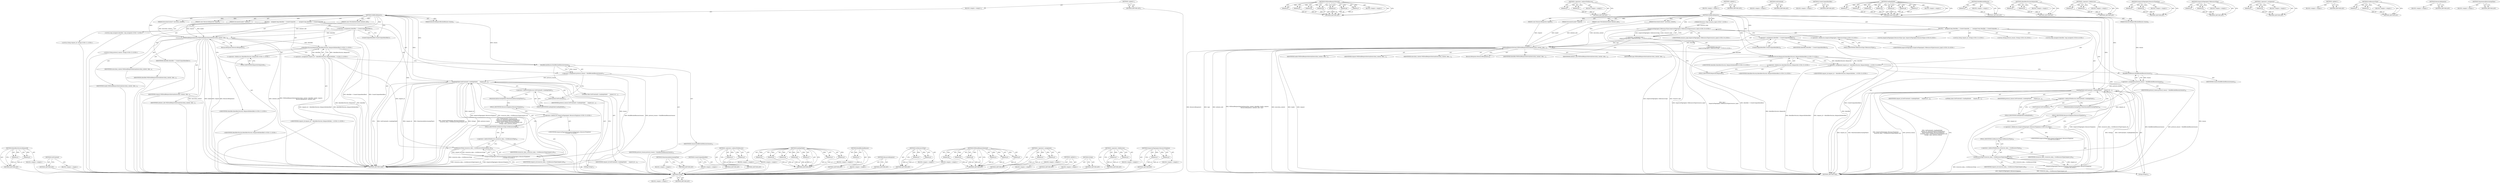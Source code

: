 digraph "MonotonicallyIncreasingTime" {
vulnerable_108 [label=<(METHOD,IdentifiersFactory.RequestId)>];
vulnerable_109 [label=<(PARAM,p1)>];
vulnerable_110 [label=<(PARAM,p2)>];
vulnerable_111 [label=<(BLOCK,&lt;empty&gt;,&lt;empty&gt;)>];
vulnerable_112 [label=<(METHOD_RETURN,ANY)>];
vulnerable_137 [label=<(METHOD,GetFrontend)>];
vulnerable_138 [label=<(BLOCK,&lt;empty&gt;,&lt;empty&gt;)>];
vulnerable_139 [label=<(METHOD_RETURN,ANY)>];
vulnerable_6 [label=<(METHOD,&lt;global&gt;)<SUB>1</SUB>>];
vulnerable_7 [label=<(BLOCK,&lt;empty&gt;,&lt;empty&gt;)<SUB>1</SUB>>];
vulnerable_8 [label=<(METHOD,DidBlockRequest)<SUB>1</SUB>>];
vulnerable_9 [label=<(PARAM,ExecutionContext* execution_context)<SUB>2</SUB>>];
vulnerable_10 [label=<(PARAM,const ResourceRequest&amp; request)<SUB>3</SUB>>];
vulnerable_11 [label=<(PARAM,DocumentLoader* loader)<SUB>4</SUB>>];
vulnerable_12 [label=<(PARAM,const FetchInitiatorInfo&amp; initiator_info)<SUB>5</SUB>>];
vulnerable_13 [label=<(PARAM,ResourceRequestBlockedReason reason)<SUB>6</SUB>>];
vulnerable_14 [label=<(BLOCK,{
   unsigned long identifier = CreateUniqueIde...,{
   unsigned long identifier = CreateUniqueIde...)<SUB>6</SUB>>];
vulnerable_15 [label="<(LOCAL,long unsigned identifier: long unsigned)<SUB>7</SUB>>"];
vulnerable_16 [label=<(&lt;operator&gt;.assignment,identifier = CreateUniqueIdentifier())<SUB>7</SUB>>];
vulnerable_17 [label=<(IDENTIFIER,identifier,identifier = CreateUniqueIdentifier())<SUB>7</SUB>>];
vulnerable_18 [label=<(CreateUniqueIdentifier,CreateUniqueIdentifier())<SUB>7</SUB>>];
vulnerable_19 [label=<(WillSendRequestInternal,WillSendRequestInternal(execution_context, iden...)<SUB>8</SUB>>];
vulnerable_20 [label=<(IDENTIFIER,execution_context,WillSendRequestInternal(execution_context, iden...)<SUB>8</SUB>>];
vulnerable_21 [label=<(IDENTIFIER,identifier,WillSendRequestInternal(execution_context, iden...)<SUB>8</SUB>>];
vulnerable_22 [label=<(IDENTIFIER,loader,WillSendRequestInternal(execution_context, iden...)<SUB>8</SUB>>];
vulnerable_23 [label=<(IDENTIFIER,request,WillSendRequestInternal(execution_context, iden...)<SUB>8</SUB>>];
vulnerable_24 [label=<(ResourceResponse,ResourceResponse())<SUB>9</SUB>>];
vulnerable_25 [label=<(IDENTIFIER,initiator_info,WillSendRequestInternal(execution_context, iden...)<SUB>9</SUB>>];
vulnerable_26 [label="<(LOCAL,String request_id: String)<SUB>11</SUB>>"];
vulnerable_27 [label="<(&lt;operator&gt;.assignment,request_id = IdentifiersFactory::RequestId(iden...)<SUB>11</SUB>>"];
vulnerable_28 [label="<(IDENTIFIER,request_id,request_id = IdentifiersFactory::RequestId(iden...)<SUB>11</SUB>>"];
vulnerable_29 [label="<(IdentifiersFactory.RequestId,IdentifiersFactory::RequestId(identifier))<SUB>11</SUB>>"];
vulnerable_30 [label="<(&lt;operator&gt;.fieldAccess,IdentifiersFactory::RequestId)<SUB>11</SUB>>"];
vulnerable_31 [label="<(IDENTIFIER,IdentifiersFactory,IdentifiersFactory::RequestId(identifier))<SUB>11</SUB>>"];
vulnerable_32 [label=<(FIELD_IDENTIFIER,RequestId,RequestId)<SUB>11</SUB>>];
vulnerable_33 [label="<(IDENTIFIER,identifier,IdentifiersFactory::RequestId(identifier))<SUB>11</SUB>>"];
vulnerable_34 [label="<(LOCAL,String protocol_reason: String)<SUB>12</SUB>>"];
vulnerable_35 [label=<(&lt;operator&gt;.assignment,protocol_reason = BuildBlockedReason(reason))<SUB>12</SUB>>];
vulnerable_36 [label=<(IDENTIFIER,protocol_reason,protocol_reason = BuildBlockedReason(reason))<SUB>12</SUB>>];
vulnerable_37 [label=<(BuildBlockedReason,BuildBlockedReason(reason))<SUB>12</SUB>>];
vulnerable_38 [label=<(IDENTIFIER,reason,BuildBlockedReason(reason))<SUB>12</SUB>>];
vulnerable_39 [label=<(loadingFailed,GetFrontend()-&gt;loadingFailed(
      request_id,...)<SUB>13</SUB>>];
vulnerable_40 [label=<(&lt;operator&gt;.indirectFieldAccess,GetFrontend()-&gt;loadingFailed)<SUB>13</SUB>>];
vulnerable_41 [label=<(GetFrontend,GetFrontend())<SUB>13</SUB>>];
vulnerable_42 [label=<(FIELD_IDENTIFIER,loadingFailed,loadingFailed)<SUB>13</SUB>>];
vulnerable_43 [label=<(IDENTIFIER,request_id,GetFrontend()-&gt;loadingFailed(
      request_id,...)<SUB>14</SUB>>];
vulnerable_44 [label=<(MonotonicallyIncreasingTime,MonotonicallyIncreasingTime())<SUB>14</SUB>>];
vulnerable_45 [label="<(InspectorPageAgent.ResourceTypeJson,InspectorPageAgent::ResourceTypeJson(
         ...)<SUB>15</SUB>>"];
vulnerable_46 [label="<(&lt;operator&gt;.fieldAccess,InspectorPageAgent::ResourceTypeJson)<SUB>15</SUB>>"];
vulnerable_47 [label="<(IDENTIFIER,InspectorPageAgent,InspectorPageAgent::ResourceTypeJson(
         ...)<SUB>15</SUB>>"];
vulnerable_48 [label=<(FIELD_IDENTIFIER,ResourceTypeJson,ResourceTypeJson)<SUB>15</SUB>>];
vulnerable_49 [label=<(GetResourceType,resources_data_-&gt;GetResourceType(request_id))<SUB>16</SUB>>];
vulnerable_50 [label=<(&lt;operator&gt;.indirectFieldAccess,resources_data_-&gt;GetResourceType)<SUB>16</SUB>>];
vulnerable_51 [label=<(IDENTIFIER,resources_data_,resources_data_-&gt;GetResourceType(request_id))<SUB>16</SUB>>];
vulnerable_52 [label=<(FIELD_IDENTIFIER,GetResourceType,GetResourceType)<SUB>16</SUB>>];
vulnerable_53 [label=<(IDENTIFIER,request_id,resources_data_-&gt;GetResourceType(request_id))<SUB>16</SUB>>];
vulnerable_54 [label=<(String,String())<SUB>17</SUB>>];
vulnerable_55 [label=<(LITERAL,false,GetFrontend()-&gt;loadingFailed(
      request_id,...)<SUB>17</SUB>>];
vulnerable_56 [label=<(IDENTIFIER,protocol_reason,GetFrontend()-&gt;loadingFailed(
      request_id,...)<SUB>17</SUB>>];
vulnerable_57 [label=<(METHOD_RETURN,void)<SUB>1</SUB>>];
vulnerable_59 [label=<(METHOD_RETURN,ANY)<SUB>1</SUB>>];
vulnerable_140 [label=<(METHOD,MonotonicallyIncreasingTime)>];
vulnerable_141 [label=<(BLOCK,&lt;empty&gt;,&lt;empty&gt;)>];
vulnerable_142 [label=<(METHOD_RETURN,ANY)>];
vulnerable_93 [label=<(METHOD,CreateUniqueIdentifier)>];
vulnerable_94 [label=<(BLOCK,&lt;empty&gt;,&lt;empty&gt;)>];
vulnerable_95 [label=<(METHOD_RETURN,ANY)>];
vulnerable_132 [label=<(METHOD,&lt;operator&gt;.indirectFieldAccess)>];
vulnerable_133 [label=<(PARAM,p1)>];
vulnerable_134 [label=<(PARAM,p2)>];
vulnerable_135 [label=<(BLOCK,&lt;empty&gt;,&lt;empty&gt;)>];
vulnerable_136 [label=<(METHOD_RETURN,ANY)>];
vulnerable_122 [label=<(METHOD,loadingFailed)>];
vulnerable_123 [label=<(PARAM,p1)>];
vulnerable_124 [label=<(PARAM,p2)>];
vulnerable_125 [label=<(PARAM,p3)>];
vulnerable_126 [label=<(PARAM,p4)>];
vulnerable_127 [label=<(PARAM,p5)>];
vulnerable_128 [label=<(PARAM,p6)>];
vulnerable_129 [label=<(PARAM,p7)>];
vulnerable_130 [label=<(BLOCK,&lt;empty&gt;,&lt;empty&gt;)>];
vulnerable_131 [label=<(METHOD_RETURN,ANY)>];
vulnerable_118 [label=<(METHOD,BuildBlockedReason)>];
vulnerable_119 [label=<(PARAM,p1)>];
vulnerable_120 [label=<(BLOCK,&lt;empty&gt;,&lt;empty&gt;)>];
vulnerable_121 [label=<(METHOD_RETURN,ANY)>];
vulnerable_105 [label=<(METHOD,ResourceResponse)>];
vulnerable_106 [label=<(BLOCK,&lt;empty&gt;,&lt;empty&gt;)>];
vulnerable_107 [label=<(METHOD_RETURN,ANY)>];
vulnerable_148 [label=<(METHOD,GetResourceType)>];
vulnerable_149 [label=<(PARAM,p1)>];
vulnerable_150 [label=<(PARAM,p2)>];
vulnerable_151 [label=<(BLOCK,&lt;empty&gt;,&lt;empty&gt;)>];
vulnerable_152 [label=<(METHOD_RETURN,ANY)>];
vulnerable_96 [label=<(METHOD,WillSendRequestInternal)>];
vulnerable_97 [label=<(PARAM,p1)>];
vulnerable_98 [label=<(PARAM,p2)>];
vulnerable_99 [label=<(PARAM,p3)>];
vulnerable_100 [label=<(PARAM,p4)>];
vulnerable_101 [label=<(PARAM,p5)>];
vulnerable_102 [label=<(PARAM,p6)>];
vulnerable_103 [label=<(BLOCK,&lt;empty&gt;,&lt;empty&gt;)>];
vulnerable_104 [label=<(METHOD_RETURN,ANY)>];
vulnerable_88 [label=<(METHOD,&lt;operator&gt;.assignment)>];
vulnerable_89 [label=<(PARAM,p1)>];
vulnerable_90 [label=<(PARAM,p2)>];
vulnerable_91 [label=<(BLOCK,&lt;empty&gt;,&lt;empty&gt;)>];
vulnerable_92 [label=<(METHOD_RETURN,ANY)>];
vulnerable_82 [label=<(METHOD,&lt;global&gt;)<SUB>1</SUB>>];
vulnerable_83 [label=<(BLOCK,&lt;empty&gt;,&lt;empty&gt;)>];
vulnerable_84 [label=<(METHOD_RETURN,ANY)>];
vulnerable_153 [label=<(METHOD,String)>];
vulnerable_154 [label=<(BLOCK,&lt;empty&gt;,&lt;empty&gt;)>];
vulnerable_155 [label=<(METHOD_RETURN,ANY)>];
vulnerable_113 [label=<(METHOD,&lt;operator&gt;.fieldAccess)>];
vulnerable_114 [label=<(PARAM,p1)>];
vulnerable_115 [label=<(PARAM,p2)>];
vulnerable_116 [label=<(BLOCK,&lt;empty&gt;,&lt;empty&gt;)>];
vulnerable_117 [label=<(METHOD_RETURN,ANY)>];
vulnerable_143 [label=<(METHOD,InspectorPageAgent.ResourceTypeJson)>];
vulnerable_144 [label=<(PARAM,p1)>];
vulnerable_145 [label=<(PARAM,p2)>];
vulnerable_146 [label=<(BLOCK,&lt;empty&gt;,&lt;empty&gt;)>];
vulnerable_147 [label=<(METHOD_RETURN,ANY)>];
fixed_173 [label=<(METHOD,String)>];
fixed_174 [label=<(BLOCK,&lt;empty&gt;,&lt;empty&gt;)>];
fixed_175 [label=<(METHOD_RETURN,ANY)>];
fixed_120 [label=<(METHOD,WillSendRequestInternal)>];
fixed_121 [label=<(PARAM,p1)>];
fixed_122 [label=<(PARAM,p2)>];
fixed_123 [label=<(PARAM,p3)>];
fixed_124 [label=<(PARAM,p4)>];
fixed_125 [label=<(PARAM,p5)>];
fixed_126 [label=<(PARAM,p6)>];
fixed_127 [label=<(PARAM,p7)>];
fixed_128 [label=<(BLOCK,&lt;empty&gt;,&lt;empty&gt;)>];
fixed_129 [label=<(METHOD_RETURN,ANY)>];
fixed_152 [label=<(METHOD,&lt;operator&gt;.indirectFieldAccess)>];
fixed_153 [label=<(PARAM,p1)>];
fixed_154 [label=<(PARAM,p2)>];
fixed_155 [label=<(BLOCK,&lt;empty&gt;,&lt;empty&gt;)>];
fixed_156 [label=<(METHOD_RETURN,ANY)>];
fixed_6 [label=<(METHOD,&lt;global&gt;)<SUB>1</SUB>>];
fixed_7 [label=<(BLOCK,&lt;empty&gt;,&lt;empty&gt;)<SUB>1</SUB>>];
fixed_8 [label=<(METHOD,DidBlockRequest)<SUB>1</SUB>>];
fixed_9 [label=<(PARAM,ExecutionContext* execution_context)<SUB>2</SUB>>];
fixed_10 [label=<(PARAM,const ResourceRequest&amp; request)<SUB>3</SUB>>];
fixed_11 [label=<(PARAM,DocumentLoader* loader)<SUB>4</SUB>>];
fixed_12 [label=<(PARAM,const FetchInitiatorInfo&amp; initiator_info)<SUB>5</SUB>>];
fixed_13 [label=<(PARAM,ResourceRequestBlockedReason reason)<SUB>6</SUB>>];
fixed_14 [label="<(PARAM,Resource::Type resource_type)<SUB>7</SUB>>"];
fixed_15 [label=<(BLOCK,{
   unsigned long identifier = CreateUniqueIde...,{
   unsigned long identifier = CreateUniqueIde...)<SUB>7</SUB>>];
fixed_16 [label="<(LOCAL,long unsigned identifier: long unsigned)<SUB>8</SUB>>"];
fixed_17 [label=<(&lt;operator&gt;.assignment,identifier = CreateUniqueIdentifier())<SUB>8</SUB>>];
fixed_18 [label=<(IDENTIFIER,identifier,identifier = CreateUniqueIdentifier())<SUB>8</SUB>>];
fixed_19 [label=<(CreateUniqueIdentifier,CreateUniqueIdentifier())<SUB>8</SUB>>];
fixed_20 [label="<(LOCAL,InspectorPageAgent.ResourceType type: InspectorPageAgent.ResourceType)<SUB>9</SUB>>"];
fixed_21 [label="<(&lt;operator&gt;.assignment,type =
      InspectorPageAgent::ToResourceType...)<SUB>9</SUB>>"];
fixed_22 [label="<(IDENTIFIER,type,type =
      InspectorPageAgent::ToResourceType...)<SUB>9</SUB>>"];
fixed_23 [label="<(InspectorPageAgent.ToResourceType,InspectorPageAgent::ToResourceType(resource_type))<SUB>10</SUB>>"];
fixed_24 [label="<(&lt;operator&gt;.fieldAccess,InspectorPageAgent::ToResourceType)<SUB>10</SUB>>"];
fixed_25 [label="<(IDENTIFIER,InspectorPageAgent,InspectorPageAgent::ToResourceType(resource_type))<SUB>10</SUB>>"];
fixed_26 [label=<(FIELD_IDENTIFIER,ToResourceType,ToResourceType)<SUB>10</SUB>>];
fixed_27 [label="<(IDENTIFIER,resource_type,InspectorPageAgent::ToResourceType(resource_type))<SUB>10</SUB>>"];
fixed_28 [label=<(WillSendRequestInternal,WillSendRequestInternal(execution_context, iden...)<SUB>12</SUB>>];
fixed_29 [label=<(IDENTIFIER,execution_context,WillSendRequestInternal(execution_context, iden...)<SUB>12</SUB>>];
fixed_30 [label=<(IDENTIFIER,identifier,WillSendRequestInternal(execution_context, iden...)<SUB>12</SUB>>];
fixed_31 [label=<(IDENTIFIER,loader,WillSendRequestInternal(execution_context, iden...)<SUB>12</SUB>>];
fixed_32 [label=<(IDENTIFIER,request,WillSendRequestInternal(execution_context, iden...)<SUB>12</SUB>>];
fixed_33 [label=<(ResourceResponse,ResourceResponse())<SUB>13</SUB>>];
fixed_34 [label=<(IDENTIFIER,initiator_info,WillSendRequestInternal(execution_context, iden...)<SUB>13</SUB>>];
fixed_35 [label=<(IDENTIFIER,type,WillSendRequestInternal(execution_context, iden...)<SUB>13</SUB>>];
fixed_36 [label="<(LOCAL,String request_id: String)<SUB>15</SUB>>"];
fixed_37 [label="<(&lt;operator&gt;.assignment,request_id = IdentifiersFactory::RequestId(iden...)<SUB>15</SUB>>"];
fixed_38 [label="<(IDENTIFIER,request_id,request_id = IdentifiersFactory::RequestId(iden...)<SUB>15</SUB>>"];
fixed_39 [label="<(IdentifiersFactory.RequestId,IdentifiersFactory::RequestId(identifier))<SUB>15</SUB>>"];
fixed_40 [label="<(&lt;operator&gt;.fieldAccess,IdentifiersFactory::RequestId)<SUB>15</SUB>>"];
fixed_41 [label="<(IDENTIFIER,IdentifiersFactory,IdentifiersFactory::RequestId(identifier))<SUB>15</SUB>>"];
fixed_42 [label=<(FIELD_IDENTIFIER,RequestId,RequestId)<SUB>15</SUB>>];
fixed_43 [label="<(IDENTIFIER,identifier,IdentifiersFactory::RequestId(identifier))<SUB>15</SUB>>"];
fixed_44 [label="<(LOCAL,String protocol_reason: String)<SUB>16</SUB>>"];
fixed_45 [label=<(&lt;operator&gt;.assignment,protocol_reason = BuildBlockedReason(reason))<SUB>16</SUB>>];
fixed_46 [label=<(IDENTIFIER,protocol_reason,protocol_reason = BuildBlockedReason(reason))<SUB>16</SUB>>];
fixed_47 [label=<(BuildBlockedReason,BuildBlockedReason(reason))<SUB>16</SUB>>];
fixed_48 [label=<(IDENTIFIER,reason,BuildBlockedReason(reason))<SUB>16</SUB>>];
fixed_49 [label=<(loadingFailed,GetFrontend()-&gt;loadingFailed(
      request_id,...)<SUB>17</SUB>>];
fixed_50 [label=<(&lt;operator&gt;.indirectFieldAccess,GetFrontend()-&gt;loadingFailed)<SUB>17</SUB>>];
fixed_51 [label=<(GetFrontend,GetFrontend())<SUB>17</SUB>>];
fixed_52 [label=<(FIELD_IDENTIFIER,loadingFailed,loadingFailed)<SUB>17</SUB>>];
fixed_53 [label=<(IDENTIFIER,request_id,GetFrontend()-&gt;loadingFailed(
      request_id,...)<SUB>18</SUB>>];
fixed_54 [label=<(MonotonicallyIncreasingTime,MonotonicallyIncreasingTime())<SUB>18</SUB>>];
fixed_55 [label="<(InspectorPageAgent.ResourceTypeJson,InspectorPageAgent::ResourceTypeJson(
         ...)<SUB>19</SUB>>"];
fixed_56 [label="<(&lt;operator&gt;.fieldAccess,InspectorPageAgent::ResourceTypeJson)<SUB>19</SUB>>"];
fixed_57 [label="<(IDENTIFIER,InspectorPageAgent,InspectorPageAgent::ResourceTypeJson(
         ...)<SUB>19</SUB>>"];
fixed_58 [label=<(FIELD_IDENTIFIER,ResourceTypeJson,ResourceTypeJson)<SUB>19</SUB>>];
fixed_59 [label=<(GetResourceType,resources_data_-&gt;GetResourceType(request_id))<SUB>20</SUB>>];
fixed_60 [label=<(&lt;operator&gt;.indirectFieldAccess,resources_data_-&gt;GetResourceType)<SUB>20</SUB>>];
fixed_61 [label=<(IDENTIFIER,resources_data_,resources_data_-&gt;GetResourceType(request_id))<SUB>20</SUB>>];
fixed_62 [label=<(FIELD_IDENTIFIER,GetResourceType,GetResourceType)<SUB>20</SUB>>];
fixed_63 [label=<(IDENTIFIER,request_id,resources_data_-&gt;GetResourceType(request_id))<SUB>20</SUB>>];
fixed_64 [label=<(String,String())<SUB>21</SUB>>];
fixed_65 [label=<(LITERAL,false,GetFrontend()-&gt;loadingFailed(
      request_id,...)<SUB>21</SUB>>];
fixed_66 [label=<(IDENTIFIER,protocol_reason,GetFrontend()-&gt;loadingFailed(
      request_id,...)<SUB>21</SUB>>];
fixed_67 [label=<(METHOD_RETURN,void)<SUB>1</SUB>>];
fixed_69 [label=<(METHOD_RETURN,ANY)<SUB>1</SUB>>];
fixed_157 [label=<(METHOD,GetFrontend)>];
fixed_158 [label=<(BLOCK,&lt;empty&gt;,&lt;empty&gt;)>];
fixed_159 [label=<(METHOD_RETURN,ANY)>];
fixed_107 [label=<(METHOD,CreateUniqueIdentifier)>];
fixed_108 [label=<(BLOCK,&lt;empty&gt;,&lt;empty&gt;)>];
fixed_109 [label=<(METHOD_RETURN,ANY)>];
fixed_142 [label=<(METHOD,loadingFailed)>];
fixed_143 [label=<(PARAM,p1)>];
fixed_144 [label=<(PARAM,p2)>];
fixed_145 [label=<(PARAM,p3)>];
fixed_146 [label=<(PARAM,p4)>];
fixed_147 [label=<(PARAM,p5)>];
fixed_148 [label=<(PARAM,p6)>];
fixed_149 [label=<(PARAM,p7)>];
fixed_150 [label=<(BLOCK,&lt;empty&gt;,&lt;empty&gt;)>];
fixed_151 [label=<(METHOD_RETURN,ANY)>];
fixed_138 [label=<(METHOD,BuildBlockedReason)>];
fixed_139 [label=<(PARAM,p1)>];
fixed_140 [label=<(BLOCK,&lt;empty&gt;,&lt;empty&gt;)>];
fixed_141 [label=<(METHOD_RETURN,ANY)>];
fixed_133 [label=<(METHOD,IdentifiersFactory.RequestId)>];
fixed_134 [label=<(PARAM,p1)>];
fixed_135 [label=<(PARAM,p2)>];
fixed_136 [label=<(BLOCK,&lt;empty&gt;,&lt;empty&gt;)>];
fixed_137 [label=<(METHOD_RETURN,ANY)>];
fixed_115 [label=<(METHOD,&lt;operator&gt;.fieldAccess)>];
fixed_116 [label=<(PARAM,p1)>];
fixed_117 [label=<(PARAM,p2)>];
fixed_118 [label=<(BLOCK,&lt;empty&gt;,&lt;empty&gt;)>];
fixed_119 [label=<(METHOD_RETURN,ANY)>];
fixed_163 [label=<(METHOD,InspectorPageAgent.ResourceTypeJson)>];
fixed_164 [label=<(PARAM,p1)>];
fixed_165 [label=<(PARAM,p2)>];
fixed_166 [label=<(BLOCK,&lt;empty&gt;,&lt;empty&gt;)>];
fixed_167 [label=<(METHOD_RETURN,ANY)>];
fixed_110 [label=<(METHOD,InspectorPageAgent.ToResourceType)>];
fixed_111 [label=<(PARAM,p1)>];
fixed_112 [label=<(PARAM,p2)>];
fixed_113 [label=<(BLOCK,&lt;empty&gt;,&lt;empty&gt;)>];
fixed_114 [label=<(METHOD_RETURN,ANY)>];
fixed_102 [label=<(METHOD,&lt;operator&gt;.assignment)>];
fixed_103 [label=<(PARAM,p1)>];
fixed_104 [label=<(PARAM,p2)>];
fixed_105 [label=<(BLOCK,&lt;empty&gt;,&lt;empty&gt;)>];
fixed_106 [label=<(METHOD_RETURN,ANY)>];
fixed_96 [label=<(METHOD,&lt;global&gt;)<SUB>1</SUB>>];
fixed_97 [label=<(BLOCK,&lt;empty&gt;,&lt;empty&gt;)>];
fixed_98 [label=<(METHOD_RETURN,ANY)>];
fixed_168 [label=<(METHOD,GetResourceType)>];
fixed_169 [label=<(PARAM,p1)>];
fixed_170 [label=<(PARAM,p2)>];
fixed_171 [label=<(BLOCK,&lt;empty&gt;,&lt;empty&gt;)>];
fixed_172 [label=<(METHOD_RETURN,ANY)>];
fixed_130 [label=<(METHOD,ResourceResponse)>];
fixed_131 [label=<(BLOCK,&lt;empty&gt;,&lt;empty&gt;)>];
fixed_132 [label=<(METHOD_RETURN,ANY)>];
fixed_160 [label=<(METHOD,MonotonicallyIncreasingTime)>];
fixed_161 [label=<(BLOCK,&lt;empty&gt;,&lt;empty&gt;)>];
fixed_162 [label=<(METHOD_RETURN,ANY)>];
vulnerable_108 -> vulnerable_109  [key=0, label="AST: "];
vulnerable_108 -> vulnerable_109  [key=1, label="DDG: "];
vulnerable_108 -> vulnerable_111  [key=0, label="AST: "];
vulnerable_108 -> vulnerable_110  [key=0, label="AST: "];
vulnerable_108 -> vulnerable_110  [key=1, label="DDG: "];
vulnerable_108 -> vulnerable_112  [key=0, label="AST: "];
vulnerable_108 -> vulnerable_112  [key=1, label="CFG: "];
vulnerable_109 -> vulnerable_112  [key=0, label="DDG: p1"];
vulnerable_110 -> vulnerable_112  [key=0, label="DDG: p2"];
vulnerable_111 -> fixed_173  [key=0];
vulnerable_112 -> fixed_173  [key=0];
vulnerable_137 -> vulnerable_138  [key=0, label="AST: "];
vulnerable_137 -> vulnerable_139  [key=0, label="AST: "];
vulnerable_137 -> vulnerable_139  [key=1, label="CFG: "];
vulnerable_138 -> fixed_173  [key=0];
vulnerable_139 -> fixed_173  [key=0];
vulnerable_6 -> vulnerable_7  [key=0, label="AST: "];
vulnerable_6 -> vulnerable_59  [key=0, label="AST: "];
vulnerable_6 -> vulnerable_59  [key=1, label="CFG: "];
vulnerable_7 -> vulnerable_8  [key=0, label="AST: "];
vulnerable_8 -> vulnerable_9  [key=0, label="AST: "];
vulnerable_8 -> vulnerable_9  [key=1, label="DDG: "];
vulnerable_8 -> vulnerable_10  [key=0, label="AST: "];
vulnerable_8 -> vulnerable_10  [key=1, label="DDG: "];
vulnerable_8 -> vulnerable_11  [key=0, label="AST: "];
vulnerable_8 -> vulnerable_11  [key=1, label="DDG: "];
vulnerable_8 -> vulnerable_12  [key=0, label="AST: "];
vulnerable_8 -> vulnerable_12  [key=1, label="DDG: "];
vulnerable_8 -> vulnerable_13  [key=0, label="AST: "];
vulnerable_8 -> vulnerable_13  [key=1, label="DDG: "];
vulnerable_8 -> vulnerable_14  [key=0, label="AST: "];
vulnerable_8 -> vulnerable_57  [key=0, label="AST: "];
vulnerable_8 -> vulnerable_18  [key=0, label="CFG: "];
vulnerable_8 -> vulnerable_16  [key=0, label="DDG: "];
vulnerable_8 -> vulnerable_19  [key=0, label="DDG: "];
vulnerable_8 -> vulnerable_39  [key=0, label="DDG: "];
vulnerable_8 -> vulnerable_29  [key=0, label="DDG: "];
vulnerable_8 -> vulnerable_37  [key=0, label="DDG: "];
vulnerable_8 -> vulnerable_49  [key=0, label="DDG: "];
vulnerable_9 -> vulnerable_19  [key=0, label="DDG: execution_context"];
vulnerable_10 -> vulnerable_19  [key=0, label="DDG: request"];
vulnerable_11 -> vulnerable_19  [key=0, label="DDG: loader"];
vulnerable_12 -> vulnerable_19  [key=0, label="DDG: initiator_info"];
vulnerable_13 -> vulnerable_37  [key=0, label="DDG: reason"];
vulnerable_14 -> vulnerable_15  [key=0, label="AST: "];
vulnerable_14 -> vulnerable_16  [key=0, label="AST: "];
vulnerable_14 -> vulnerable_19  [key=0, label="AST: "];
vulnerable_14 -> vulnerable_26  [key=0, label="AST: "];
vulnerable_14 -> vulnerable_27  [key=0, label="AST: "];
vulnerable_14 -> vulnerable_34  [key=0, label="AST: "];
vulnerable_14 -> vulnerable_35  [key=0, label="AST: "];
vulnerable_14 -> vulnerable_39  [key=0, label="AST: "];
vulnerable_15 -> fixed_173  [key=0];
vulnerable_16 -> vulnerable_17  [key=0, label="AST: "];
vulnerable_16 -> vulnerable_18  [key=0, label="AST: "];
vulnerable_16 -> vulnerable_24  [key=0, label="CFG: "];
vulnerable_16 -> vulnerable_57  [key=0, label="DDG: CreateUniqueIdentifier()"];
vulnerable_16 -> vulnerable_57  [key=1, label="DDG: identifier = CreateUniqueIdentifier()"];
vulnerable_16 -> vulnerable_19  [key=0, label="DDG: identifier"];
vulnerable_17 -> fixed_173  [key=0];
vulnerable_18 -> vulnerable_16  [key=0, label="CFG: "];
vulnerable_19 -> vulnerable_20  [key=0, label="AST: "];
vulnerable_19 -> vulnerable_21  [key=0, label="AST: "];
vulnerable_19 -> vulnerable_22  [key=0, label="AST: "];
vulnerable_19 -> vulnerable_23  [key=0, label="AST: "];
vulnerable_19 -> vulnerable_24  [key=0, label="AST: "];
vulnerable_19 -> vulnerable_25  [key=0, label="AST: "];
vulnerable_19 -> vulnerable_32  [key=0, label="CFG: "];
vulnerable_19 -> vulnerable_57  [key=0, label="DDG: execution_context"];
vulnerable_19 -> vulnerable_57  [key=1, label="DDG: loader"];
vulnerable_19 -> vulnerable_57  [key=2, label="DDG: request"];
vulnerable_19 -> vulnerable_57  [key=3, label="DDG: ResourceResponse()"];
vulnerable_19 -> vulnerable_57  [key=4, label="DDG: initiator_info"];
vulnerable_19 -> vulnerable_57  [key=5, label="DDG: WillSendRequestInternal(execution_context, identifier, loader, request,
                          ResourceResponse(), initiator_info)"];
vulnerable_19 -> vulnerable_29  [key=0, label="DDG: identifier"];
vulnerable_20 -> fixed_173  [key=0];
vulnerable_21 -> fixed_173  [key=0];
vulnerable_22 -> fixed_173  [key=0];
vulnerable_23 -> fixed_173  [key=0];
vulnerable_24 -> vulnerable_19  [key=0, label="CFG: "];
vulnerable_25 -> fixed_173  [key=0];
vulnerable_26 -> fixed_173  [key=0];
vulnerable_27 -> vulnerable_28  [key=0, label="AST: "];
vulnerable_27 -> vulnerable_29  [key=0, label="AST: "];
vulnerable_27 -> vulnerable_37  [key=0, label="CFG: "];
vulnerable_27 -> vulnerable_57  [key=0, label="DDG: IdentifiersFactory::RequestId(identifier)"];
vulnerable_27 -> vulnerable_57  [key=1, label="DDG: request_id = IdentifiersFactory::RequestId(identifier)"];
vulnerable_27 -> vulnerable_49  [key=0, label="DDG: request_id"];
vulnerable_28 -> fixed_173  [key=0];
vulnerable_29 -> vulnerable_30  [key=0, label="AST: "];
vulnerable_29 -> vulnerable_33  [key=0, label="AST: "];
vulnerable_29 -> vulnerable_27  [key=0, label="CFG: "];
vulnerable_29 -> vulnerable_27  [key=1, label="DDG: IdentifiersFactory::RequestId"];
vulnerable_29 -> vulnerable_27  [key=2, label="DDG: identifier"];
vulnerable_29 -> vulnerable_57  [key=0, label="DDG: IdentifiersFactory::RequestId"];
vulnerable_29 -> vulnerable_57  [key=1, label="DDG: identifier"];
vulnerable_30 -> vulnerable_31  [key=0, label="AST: "];
vulnerable_30 -> vulnerable_32  [key=0, label="AST: "];
vulnerable_30 -> vulnerable_29  [key=0, label="CFG: "];
vulnerable_31 -> fixed_173  [key=0];
vulnerable_32 -> vulnerable_30  [key=0, label="CFG: "];
vulnerable_33 -> fixed_173  [key=0];
vulnerable_34 -> fixed_173  [key=0];
vulnerable_35 -> vulnerable_36  [key=0, label="AST: "];
vulnerable_35 -> vulnerable_37  [key=0, label="AST: "];
vulnerable_35 -> vulnerable_41  [key=0, label="CFG: "];
vulnerable_35 -> vulnerable_57  [key=0, label="DDG: BuildBlockedReason(reason)"];
vulnerable_35 -> vulnerable_57  [key=1, label="DDG: protocol_reason = BuildBlockedReason(reason)"];
vulnerable_35 -> vulnerable_39  [key=0, label="DDG: protocol_reason"];
vulnerable_36 -> fixed_173  [key=0];
vulnerable_37 -> vulnerable_38  [key=0, label="AST: "];
vulnerable_37 -> vulnerable_35  [key=0, label="CFG: "];
vulnerable_37 -> vulnerable_35  [key=1, label="DDG: reason"];
vulnerable_37 -> vulnerable_57  [key=0, label="DDG: reason"];
vulnerable_38 -> fixed_173  [key=0];
vulnerable_39 -> vulnerable_40  [key=0, label="AST: "];
vulnerable_39 -> vulnerable_43  [key=0, label="AST: "];
vulnerable_39 -> vulnerable_44  [key=0, label="AST: "];
vulnerable_39 -> vulnerable_45  [key=0, label="AST: "];
vulnerable_39 -> vulnerable_54  [key=0, label="AST: "];
vulnerable_39 -> vulnerable_55  [key=0, label="AST: "];
vulnerable_39 -> vulnerable_56  [key=0, label="AST: "];
vulnerable_39 -> vulnerable_57  [key=0, label="CFG: "];
vulnerable_39 -> vulnerable_57  [key=1, label="DDG: GetFrontend()-&gt;loadingFailed"];
vulnerable_39 -> vulnerable_57  [key=2, label="DDG: request_id"];
vulnerable_39 -> vulnerable_57  [key=3, label="DDG: MonotonicallyIncreasingTime()"];
vulnerable_39 -> vulnerable_57  [key=4, label="DDG: InspectorPageAgent::ResourceTypeJson(
          resources_data_-&gt;GetResourceType(request_id))"];
vulnerable_39 -> vulnerable_57  [key=5, label="DDG: String()"];
vulnerable_39 -> vulnerable_57  [key=6, label="DDG: protocol_reason"];
vulnerable_39 -> vulnerable_57  [key=7, label="DDG: GetFrontend()-&gt;loadingFailed(
      request_id, MonotonicallyIncreasingTime(),
      InspectorPageAgent::ResourceTypeJson(
          resources_data_-&gt;GetResourceType(request_id)),
      String(), false, protocol_reason)"];
vulnerable_40 -> vulnerable_41  [key=0, label="AST: "];
vulnerable_40 -> vulnerable_42  [key=0, label="AST: "];
vulnerable_40 -> vulnerable_44  [key=0, label="CFG: "];
vulnerable_41 -> vulnerable_42  [key=0, label="CFG: "];
vulnerable_42 -> vulnerable_40  [key=0, label="CFG: "];
vulnerable_43 -> fixed_173  [key=0];
vulnerable_44 -> vulnerable_48  [key=0, label="CFG: "];
vulnerable_45 -> vulnerable_46  [key=0, label="AST: "];
vulnerable_45 -> vulnerable_49  [key=0, label="AST: "];
vulnerable_45 -> vulnerable_54  [key=0, label="CFG: "];
vulnerable_45 -> vulnerable_57  [key=0, label="DDG: InspectorPageAgent::ResourceTypeJson"];
vulnerable_45 -> vulnerable_57  [key=1, label="DDG: resources_data_-&gt;GetResourceType(request_id)"];
vulnerable_45 -> vulnerable_39  [key=0, label="DDG: InspectorPageAgent::ResourceTypeJson"];
vulnerable_45 -> vulnerable_39  [key=1, label="DDG: resources_data_-&gt;GetResourceType(request_id)"];
vulnerable_46 -> vulnerable_47  [key=0, label="AST: "];
vulnerable_46 -> vulnerable_48  [key=0, label="AST: "];
vulnerable_46 -> vulnerable_52  [key=0, label="CFG: "];
vulnerable_47 -> fixed_173  [key=0];
vulnerable_48 -> vulnerable_46  [key=0, label="CFG: "];
vulnerable_49 -> vulnerable_50  [key=0, label="AST: "];
vulnerable_49 -> vulnerable_53  [key=0, label="AST: "];
vulnerable_49 -> vulnerable_45  [key=0, label="CFG: "];
vulnerable_49 -> vulnerable_45  [key=1, label="DDG: resources_data_-&gt;GetResourceType"];
vulnerable_49 -> vulnerable_45  [key=2, label="DDG: request_id"];
vulnerable_49 -> vulnerable_57  [key=0, label="DDG: resources_data_-&gt;GetResourceType"];
vulnerable_49 -> vulnerable_39  [key=0, label="DDG: request_id"];
vulnerable_50 -> vulnerable_51  [key=0, label="AST: "];
vulnerable_50 -> vulnerable_52  [key=0, label="AST: "];
vulnerable_50 -> vulnerable_49  [key=0, label="CFG: "];
vulnerable_51 -> fixed_173  [key=0];
vulnerable_52 -> vulnerable_50  [key=0, label="CFG: "];
vulnerable_53 -> fixed_173  [key=0];
vulnerable_54 -> vulnerable_39  [key=0, label="CFG: "];
vulnerable_55 -> fixed_173  [key=0];
vulnerable_56 -> fixed_173  [key=0];
vulnerable_57 -> fixed_173  [key=0];
vulnerable_59 -> fixed_173  [key=0];
vulnerable_140 -> vulnerable_141  [key=0, label="AST: "];
vulnerable_140 -> vulnerable_142  [key=0, label="AST: "];
vulnerable_140 -> vulnerable_142  [key=1, label="CFG: "];
vulnerable_141 -> fixed_173  [key=0];
vulnerable_142 -> fixed_173  [key=0];
vulnerable_93 -> vulnerable_94  [key=0, label="AST: "];
vulnerable_93 -> vulnerable_95  [key=0, label="AST: "];
vulnerable_93 -> vulnerable_95  [key=1, label="CFG: "];
vulnerable_94 -> fixed_173  [key=0];
vulnerable_95 -> fixed_173  [key=0];
vulnerable_132 -> vulnerable_133  [key=0, label="AST: "];
vulnerable_132 -> vulnerable_133  [key=1, label="DDG: "];
vulnerable_132 -> vulnerable_135  [key=0, label="AST: "];
vulnerable_132 -> vulnerable_134  [key=0, label="AST: "];
vulnerable_132 -> vulnerable_134  [key=1, label="DDG: "];
vulnerable_132 -> vulnerable_136  [key=0, label="AST: "];
vulnerable_132 -> vulnerable_136  [key=1, label="CFG: "];
vulnerable_133 -> vulnerable_136  [key=0, label="DDG: p1"];
vulnerable_134 -> vulnerable_136  [key=0, label="DDG: p2"];
vulnerable_135 -> fixed_173  [key=0];
vulnerable_136 -> fixed_173  [key=0];
vulnerable_122 -> vulnerable_123  [key=0, label="AST: "];
vulnerable_122 -> vulnerable_123  [key=1, label="DDG: "];
vulnerable_122 -> vulnerable_130  [key=0, label="AST: "];
vulnerable_122 -> vulnerable_124  [key=0, label="AST: "];
vulnerable_122 -> vulnerable_124  [key=1, label="DDG: "];
vulnerable_122 -> vulnerable_131  [key=0, label="AST: "];
vulnerable_122 -> vulnerable_131  [key=1, label="CFG: "];
vulnerable_122 -> vulnerable_125  [key=0, label="AST: "];
vulnerable_122 -> vulnerable_125  [key=1, label="DDG: "];
vulnerable_122 -> vulnerable_126  [key=0, label="AST: "];
vulnerable_122 -> vulnerable_126  [key=1, label="DDG: "];
vulnerable_122 -> vulnerable_127  [key=0, label="AST: "];
vulnerable_122 -> vulnerable_127  [key=1, label="DDG: "];
vulnerable_122 -> vulnerable_128  [key=0, label="AST: "];
vulnerable_122 -> vulnerable_128  [key=1, label="DDG: "];
vulnerable_122 -> vulnerable_129  [key=0, label="AST: "];
vulnerable_122 -> vulnerable_129  [key=1, label="DDG: "];
vulnerable_123 -> vulnerable_131  [key=0, label="DDG: p1"];
vulnerable_124 -> vulnerable_131  [key=0, label="DDG: p2"];
vulnerable_125 -> vulnerable_131  [key=0, label="DDG: p3"];
vulnerable_126 -> vulnerable_131  [key=0, label="DDG: p4"];
vulnerable_127 -> vulnerable_131  [key=0, label="DDG: p5"];
vulnerable_128 -> vulnerable_131  [key=0, label="DDG: p6"];
vulnerable_129 -> vulnerable_131  [key=0, label="DDG: p7"];
vulnerable_130 -> fixed_173  [key=0];
vulnerable_131 -> fixed_173  [key=0];
vulnerable_118 -> vulnerable_119  [key=0, label="AST: "];
vulnerable_118 -> vulnerable_119  [key=1, label="DDG: "];
vulnerable_118 -> vulnerable_120  [key=0, label="AST: "];
vulnerable_118 -> vulnerable_121  [key=0, label="AST: "];
vulnerable_118 -> vulnerable_121  [key=1, label="CFG: "];
vulnerable_119 -> vulnerable_121  [key=0, label="DDG: p1"];
vulnerable_120 -> fixed_173  [key=0];
vulnerable_121 -> fixed_173  [key=0];
vulnerable_105 -> vulnerable_106  [key=0, label="AST: "];
vulnerable_105 -> vulnerable_107  [key=0, label="AST: "];
vulnerable_105 -> vulnerable_107  [key=1, label="CFG: "];
vulnerable_106 -> fixed_173  [key=0];
vulnerable_107 -> fixed_173  [key=0];
vulnerable_148 -> vulnerable_149  [key=0, label="AST: "];
vulnerable_148 -> vulnerable_149  [key=1, label="DDG: "];
vulnerable_148 -> vulnerable_151  [key=0, label="AST: "];
vulnerable_148 -> vulnerable_150  [key=0, label="AST: "];
vulnerable_148 -> vulnerable_150  [key=1, label="DDG: "];
vulnerable_148 -> vulnerable_152  [key=0, label="AST: "];
vulnerable_148 -> vulnerable_152  [key=1, label="CFG: "];
vulnerable_149 -> vulnerable_152  [key=0, label="DDG: p1"];
vulnerable_150 -> vulnerable_152  [key=0, label="DDG: p2"];
vulnerable_151 -> fixed_173  [key=0];
vulnerable_152 -> fixed_173  [key=0];
vulnerable_96 -> vulnerable_97  [key=0, label="AST: "];
vulnerable_96 -> vulnerable_97  [key=1, label="DDG: "];
vulnerable_96 -> vulnerable_103  [key=0, label="AST: "];
vulnerable_96 -> vulnerable_98  [key=0, label="AST: "];
vulnerable_96 -> vulnerable_98  [key=1, label="DDG: "];
vulnerable_96 -> vulnerable_104  [key=0, label="AST: "];
vulnerable_96 -> vulnerable_104  [key=1, label="CFG: "];
vulnerable_96 -> vulnerable_99  [key=0, label="AST: "];
vulnerable_96 -> vulnerable_99  [key=1, label="DDG: "];
vulnerable_96 -> vulnerable_100  [key=0, label="AST: "];
vulnerable_96 -> vulnerable_100  [key=1, label="DDG: "];
vulnerable_96 -> vulnerable_101  [key=0, label="AST: "];
vulnerable_96 -> vulnerable_101  [key=1, label="DDG: "];
vulnerable_96 -> vulnerable_102  [key=0, label="AST: "];
vulnerable_96 -> vulnerable_102  [key=1, label="DDG: "];
vulnerable_97 -> vulnerable_104  [key=0, label="DDG: p1"];
vulnerable_98 -> vulnerable_104  [key=0, label="DDG: p2"];
vulnerable_99 -> vulnerable_104  [key=0, label="DDG: p3"];
vulnerable_100 -> vulnerable_104  [key=0, label="DDG: p4"];
vulnerable_101 -> vulnerable_104  [key=0, label="DDG: p5"];
vulnerable_102 -> vulnerable_104  [key=0, label="DDG: p6"];
vulnerable_103 -> fixed_173  [key=0];
vulnerable_104 -> fixed_173  [key=0];
vulnerable_88 -> vulnerable_89  [key=0, label="AST: "];
vulnerable_88 -> vulnerable_89  [key=1, label="DDG: "];
vulnerable_88 -> vulnerable_91  [key=0, label="AST: "];
vulnerable_88 -> vulnerable_90  [key=0, label="AST: "];
vulnerable_88 -> vulnerable_90  [key=1, label="DDG: "];
vulnerable_88 -> vulnerable_92  [key=0, label="AST: "];
vulnerable_88 -> vulnerable_92  [key=1, label="CFG: "];
vulnerable_89 -> vulnerable_92  [key=0, label="DDG: p1"];
vulnerable_90 -> vulnerable_92  [key=0, label="DDG: p2"];
vulnerable_91 -> fixed_173  [key=0];
vulnerable_92 -> fixed_173  [key=0];
vulnerable_82 -> vulnerable_83  [key=0, label="AST: "];
vulnerable_82 -> vulnerable_84  [key=0, label="AST: "];
vulnerable_82 -> vulnerable_84  [key=1, label="CFG: "];
vulnerable_83 -> fixed_173  [key=0];
vulnerable_84 -> fixed_173  [key=0];
vulnerable_153 -> vulnerable_154  [key=0, label="AST: "];
vulnerable_153 -> vulnerable_155  [key=0, label="AST: "];
vulnerable_153 -> vulnerable_155  [key=1, label="CFG: "];
vulnerable_154 -> fixed_173  [key=0];
vulnerable_155 -> fixed_173  [key=0];
vulnerable_113 -> vulnerable_114  [key=0, label="AST: "];
vulnerable_113 -> vulnerable_114  [key=1, label="DDG: "];
vulnerable_113 -> vulnerable_116  [key=0, label="AST: "];
vulnerable_113 -> vulnerable_115  [key=0, label="AST: "];
vulnerable_113 -> vulnerable_115  [key=1, label="DDG: "];
vulnerable_113 -> vulnerable_117  [key=0, label="AST: "];
vulnerable_113 -> vulnerable_117  [key=1, label="CFG: "];
vulnerable_114 -> vulnerable_117  [key=0, label="DDG: p1"];
vulnerable_115 -> vulnerable_117  [key=0, label="DDG: p2"];
vulnerable_116 -> fixed_173  [key=0];
vulnerable_117 -> fixed_173  [key=0];
vulnerable_143 -> vulnerable_144  [key=0, label="AST: "];
vulnerable_143 -> vulnerable_144  [key=1, label="DDG: "];
vulnerable_143 -> vulnerable_146  [key=0, label="AST: "];
vulnerable_143 -> vulnerable_145  [key=0, label="AST: "];
vulnerable_143 -> vulnerable_145  [key=1, label="DDG: "];
vulnerable_143 -> vulnerable_147  [key=0, label="AST: "];
vulnerable_143 -> vulnerable_147  [key=1, label="CFG: "];
vulnerable_144 -> vulnerable_147  [key=0, label="DDG: p1"];
vulnerable_145 -> vulnerable_147  [key=0, label="DDG: p2"];
vulnerable_146 -> fixed_173  [key=0];
vulnerable_147 -> fixed_173  [key=0];
fixed_173 -> fixed_174  [key=0, label="AST: "];
fixed_173 -> fixed_175  [key=0, label="AST: "];
fixed_173 -> fixed_175  [key=1, label="CFG: "];
fixed_120 -> fixed_121  [key=0, label="AST: "];
fixed_120 -> fixed_121  [key=1, label="DDG: "];
fixed_120 -> fixed_128  [key=0, label="AST: "];
fixed_120 -> fixed_122  [key=0, label="AST: "];
fixed_120 -> fixed_122  [key=1, label="DDG: "];
fixed_120 -> fixed_129  [key=0, label="AST: "];
fixed_120 -> fixed_129  [key=1, label="CFG: "];
fixed_120 -> fixed_123  [key=0, label="AST: "];
fixed_120 -> fixed_123  [key=1, label="DDG: "];
fixed_120 -> fixed_124  [key=0, label="AST: "];
fixed_120 -> fixed_124  [key=1, label="DDG: "];
fixed_120 -> fixed_125  [key=0, label="AST: "];
fixed_120 -> fixed_125  [key=1, label="DDG: "];
fixed_120 -> fixed_126  [key=0, label="AST: "];
fixed_120 -> fixed_126  [key=1, label="DDG: "];
fixed_120 -> fixed_127  [key=0, label="AST: "];
fixed_120 -> fixed_127  [key=1, label="DDG: "];
fixed_121 -> fixed_129  [key=0, label="DDG: p1"];
fixed_122 -> fixed_129  [key=0, label="DDG: p2"];
fixed_123 -> fixed_129  [key=0, label="DDG: p3"];
fixed_124 -> fixed_129  [key=0, label="DDG: p4"];
fixed_125 -> fixed_129  [key=0, label="DDG: p5"];
fixed_126 -> fixed_129  [key=0, label="DDG: p6"];
fixed_127 -> fixed_129  [key=0, label="DDG: p7"];
fixed_152 -> fixed_153  [key=0, label="AST: "];
fixed_152 -> fixed_153  [key=1, label="DDG: "];
fixed_152 -> fixed_155  [key=0, label="AST: "];
fixed_152 -> fixed_154  [key=0, label="AST: "];
fixed_152 -> fixed_154  [key=1, label="DDG: "];
fixed_152 -> fixed_156  [key=0, label="AST: "];
fixed_152 -> fixed_156  [key=1, label="CFG: "];
fixed_153 -> fixed_156  [key=0, label="DDG: p1"];
fixed_154 -> fixed_156  [key=0, label="DDG: p2"];
fixed_6 -> fixed_7  [key=0, label="AST: "];
fixed_6 -> fixed_69  [key=0, label="AST: "];
fixed_6 -> fixed_69  [key=1, label="CFG: "];
fixed_7 -> fixed_8  [key=0, label="AST: "];
fixed_8 -> fixed_9  [key=0, label="AST: "];
fixed_8 -> fixed_9  [key=1, label="DDG: "];
fixed_8 -> fixed_10  [key=0, label="AST: "];
fixed_8 -> fixed_10  [key=1, label="DDG: "];
fixed_8 -> fixed_11  [key=0, label="AST: "];
fixed_8 -> fixed_11  [key=1, label="DDG: "];
fixed_8 -> fixed_12  [key=0, label="AST: "];
fixed_8 -> fixed_12  [key=1, label="DDG: "];
fixed_8 -> fixed_13  [key=0, label="AST: "];
fixed_8 -> fixed_13  [key=1, label="DDG: "];
fixed_8 -> fixed_14  [key=0, label="AST: "];
fixed_8 -> fixed_14  [key=1, label="DDG: "];
fixed_8 -> fixed_15  [key=0, label="AST: "];
fixed_8 -> fixed_67  [key=0, label="AST: "];
fixed_8 -> fixed_19  [key=0, label="CFG: "];
fixed_8 -> fixed_17  [key=0, label="DDG: "];
fixed_8 -> fixed_28  [key=0, label="DDG: "];
fixed_8 -> fixed_49  [key=0, label="DDG: "];
fixed_8 -> fixed_23  [key=0, label="DDG: "];
fixed_8 -> fixed_39  [key=0, label="DDG: "];
fixed_8 -> fixed_47  [key=0, label="DDG: "];
fixed_8 -> fixed_59  [key=0, label="DDG: "];
fixed_9 -> fixed_28  [key=0, label="DDG: execution_context"];
fixed_10 -> fixed_28  [key=0, label="DDG: request"];
fixed_11 -> fixed_28  [key=0, label="DDG: loader"];
fixed_12 -> fixed_28  [key=0, label="DDG: initiator_info"];
fixed_13 -> fixed_47  [key=0, label="DDG: reason"];
fixed_14 -> fixed_23  [key=0, label="DDG: resource_type"];
fixed_15 -> fixed_16  [key=0, label="AST: "];
fixed_15 -> fixed_17  [key=0, label="AST: "];
fixed_15 -> fixed_20  [key=0, label="AST: "];
fixed_15 -> fixed_21  [key=0, label="AST: "];
fixed_15 -> fixed_28  [key=0, label="AST: "];
fixed_15 -> fixed_36  [key=0, label="AST: "];
fixed_15 -> fixed_37  [key=0, label="AST: "];
fixed_15 -> fixed_44  [key=0, label="AST: "];
fixed_15 -> fixed_45  [key=0, label="AST: "];
fixed_15 -> fixed_49  [key=0, label="AST: "];
fixed_17 -> fixed_18  [key=0, label="AST: "];
fixed_17 -> fixed_19  [key=0, label="AST: "];
fixed_17 -> fixed_26  [key=0, label="CFG: "];
fixed_17 -> fixed_67  [key=0, label="DDG: CreateUniqueIdentifier()"];
fixed_17 -> fixed_67  [key=1, label="DDG: identifier = CreateUniqueIdentifier()"];
fixed_17 -> fixed_28  [key=0, label="DDG: identifier"];
fixed_19 -> fixed_17  [key=0, label="CFG: "];
fixed_21 -> fixed_22  [key=0, label="AST: "];
fixed_21 -> fixed_23  [key=0, label="AST: "];
fixed_21 -> fixed_33  [key=0, label="CFG: "];
fixed_21 -> fixed_67  [key=0, label="DDG: InspectorPageAgent::ToResourceType(resource_type)"];
fixed_21 -> fixed_67  [key=1, label="DDG: type =
      InspectorPageAgent::ToResourceType(resource_type)"];
fixed_21 -> fixed_28  [key=0, label="DDG: type"];
fixed_23 -> fixed_24  [key=0, label="AST: "];
fixed_23 -> fixed_27  [key=0, label="AST: "];
fixed_23 -> fixed_21  [key=0, label="CFG: "];
fixed_23 -> fixed_21  [key=1, label="DDG: InspectorPageAgent::ToResourceType"];
fixed_23 -> fixed_21  [key=2, label="DDG: resource_type"];
fixed_23 -> fixed_67  [key=0, label="DDG: InspectorPageAgent::ToResourceType"];
fixed_23 -> fixed_67  [key=1, label="DDG: resource_type"];
fixed_24 -> fixed_25  [key=0, label="AST: "];
fixed_24 -> fixed_26  [key=0, label="AST: "];
fixed_24 -> fixed_23  [key=0, label="CFG: "];
fixed_26 -> fixed_24  [key=0, label="CFG: "];
fixed_28 -> fixed_29  [key=0, label="AST: "];
fixed_28 -> fixed_30  [key=0, label="AST: "];
fixed_28 -> fixed_31  [key=0, label="AST: "];
fixed_28 -> fixed_32  [key=0, label="AST: "];
fixed_28 -> fixed_33  [key=0, label="AST: "];
fixed_28 -> fixed_34  [key=0, label="AST: "];
fixed_28 -> fixed_35  [key=0, label="AST: "];
fixed_28 -> fixed_42  [key=0, label="CFG: "];
fixed_28 -> fixed_67  [key=0, label="DDG: execution_context"];
fixed_28 -> fixed_67  [key=1, label="DDG: loader"];
fixed_28 -> fixed_67  [key=2, label="DDG: request"];
fixed_28 -> fixed_67  [key=3, label="DDG: ResourceResponse()"];
fixed_28 -> fixed_67  [key=4, label="DDG: initiator_info"];
fixed_28 -> fixed_67  [key=5, label="DDG: type"];
fixed_28 -> fixed_67  [key=6, label="DDG: WillSendRequestInternal(execution_context, identifier, loader, request,
                          ResourceResponse(), initiator_info, type)"];
fixed_28 -> fixed_39  [key=0, label="DDG: identifier"];
fixed_33 -> fixed_28  [key=0, label="CFG: "];
fixed_37 -> fixed_38  [key=0, label="AST: "];
fixed_37 -> fixed_39  [key=0, label="AST: "];
fixed_37 -> fixed_47  [key=0, label="CFG: "];
fixed_37 -> fixed_67  [key=0, label="DDG: IdentifiersFactory::RequestId(identifier)"];
fixed_37 -> fixed_67  [key=1, label="DDG: request_id = IdentifiersFactory::RequestId(identifier)"];
fixed_37 -> fixed_59  [key=0, label="DDG: request_id"];
fixed_39 -> fixed_40  [key=0, label="AST: "];
fixed_39 -> fixed_43  [key=0, label="AST: "];
fixed_39 -> fixed_37  [key=0, label="CFG: "];
fixed_39 -> fixed_37  [key=1, label="DDG: IdentifiersFactory::RequestId"];
fixed_39 -> fixed_37  [key=2, label="DDG: identifier"];
fixed_39 -> fixed_67  [key=0, label="DDG: IdentifiersFactory::RequestId"];
fixed_39 -> fixed_67  [key=1, label="DDG: identifier"];
fixed_40 -> fixed_41  [key=0, label="AST: "];
fixed_40 -> fixed_42  [key=0, label="AST: "];
fixed_40 -> fixed_39  [key=0, label="CFG: "];
fixed_42 -> fixed_40  [key=0, label="CFG: "];
fixed_45 -> fixed_46  [key=0, label="AST: "];
fixed_45 -> fixed_47  [key=0, label="AST: "];
fixed_45 -> fixed_51  [key=0, label="CFG: "];
fixed_45 -> fixed_67  [key=0, label="DDG: BuildBlockedReason(reason)"];
fixed_45 -> fixed_67  [key=1, label="DDG: protocol_reason = BuildBlockedReason(reason)"];
fixed_45 -> fixed_49  [key=0, label="DDG: protocol_reason"];
fixed_47 -> fixed_48  [key=0, label="AST: "];
fixed_47 -> fixed_45  [key=0, label="CFG: "];
fixed_47 -> fixed_45  [key=1, label="DDG: reason"];
fixed_47 -> fixed_67  [key=0, label="DDG: reason"];
fixed_49 -> fixed_50  [key=0, label="AST: "];
fixed_49 -> fixed_53  [key=0, label="AST: "];
fixed_49 -> fixed_54  [key=0, label="AST: "];
fixed_49 -> fixed_55  [key=0, label="AST: "];
fixed_49 -> fixed_64  [key=0, label="AST: "];
fixed_49 -> fixed_65  [key=0, label="AST: "];
fixed_49 -> fixed_66  [key=0, label="AST: "];
fixed_49 -> fixed_67  [key=0, label="CFG: "];
fixed_49 -> fixed_67  [key=1, label="DDG: GetFrontend()-&gt;loadingFailed"];
fixed_49 -> fixed_67  [key=2, label="DDG: request_id"];
fixed_49 -> fixed_67  [key=3, label="DDG: MonotonicallyIncreasingTime()"];
fixed_49 -> fixed_67  [key=4, label="DDG: InspectorPageAgent::ResourceTypeJson(
          resources_data_-&gt;GetResourceType(request_id))"];
fixed_49 -> fixed_67  [key=5, label="DDG: String()"];
fixed_49 -> fixed_67  [key=6, label="DDG: protocol_reason"];
fixed_49 -> fixed_67  [key=7, label="DDG: GetFrontend()-&gt;loadingFailed(
      request_id, MonotonicallyIncreasingTime(),
      InspectorPageAgent::ResourceTypeJson(
          resources_data_-&gt;GetResourceType(request_id)),
      String(), false, protocol_reason)"];
fixed_50 -> fixed_51  [key=0, label="AST: "];
fixed_50 -> fixed_52  [key=0, label="AST: "];
fixed_50 -> fixed_54  [key=0, label="CFG: "];
fixed_51 -> fixed_52  [key=0, label="CFG: "];
fixed_52 -> fixed_50  [key=0, label="CFG: "];
fixed_54 -> fixed_58  [key=0, label="CFG: "];
fixed_55 -> fixed_56  [key=0, label="AST: "];
fixed_55 -> fixed_59  [key=0, label="AST: "];
fixed_55 -> fixed_64  [key=0, label="CFG: "];
fixed_55 -> fixed_67  [key=0, label="DDG: InspectorPageAgent::ResourceTypeJson"];
fixed_55 -> fixed_67  [key=1, label="DDG: resources_data_-&gt;GetResourceType(request_id)"];
fixed_55 -> fixed_49  [key=0, label="DDG: InspectorPageAgent::ResourceTypeJson"];
fixed_55 -> fixed_49  [key=1, label="DDG: resources_data_-&gt;GetResourceType(request_id)"];
fixed_56 -> fixed_57  [key=0, label="AST: "];
fixed_56 -> fixed_58  [key=0, label="AST: "];
fixed_56 -> fixed_62  [key=0, label="CFG: "];
fixed_58 -> fixed_56  [key=0, label="CFG: "];
fixed_59 -> fixed_60  [key=0, label="AST: "];
fixed_59 -> fixed_63  [key=0, label="AST: "];
fixed_59 -> fixed_55  [key=0, label="CFG: "];
fixed_59 -> fixed_55  [key=1, label="DDG: resources_data_-&gt;GetResourceType"];
fixed_59 -> fixed_55  [key=2, label="DDG: request_id"];
fixed_59 -> fixed_67  [key=0, label="DDG: resources_data_-&gt;GetResourceType"];
fixed_59 -> fixed_49  [key=0, label="DDG: request_id"];
fixed_60 -> fixed_61  [key=0, label="AST: "];
fixed_60 -> fixed_62  [key=0, label="AST: "];
fixed_60 -> fixed_59  [key=0, label="CFG: "];
fixed_62 -> fixed_60  [key=0, label="CFG: "];
fixed_64 -> fixed_49  [key=0, label="CFG: "];
fixed_157 -> fixed_158  [key=0, label="AST: "];
fixed_157 -> fixed_159  [key=0, label="AST: "];
fixed_157 -> fixed_159  [key=1, label="CFG: "];
fixed_107 -> fixed_108  [key=0, label="AST: "];
fixed_107 -> fixed_109  [key=0, label="AST: "];
fixed_107 -> fixed_109  [key=1, label="CFG: "];
fixed_142 -> fixed_143  [key=0, label="AST: "];
fixed_142 -> fixed_143  [key=1, label="DDG: "];
fixed_142 -> fixed_150  [key=0, label="AST: "];
fixed_142 -> fixed_144  [key=0, label="AST: "];
fixed_142 -> fixed_144  [key=1, label="DDG: "];
fixed_142 -> fixed_151  [key=0, label="AST: "];
fixed_142 -> fixed_151  [key=1, label="CFG: "];
fixed_142 -> fixed_145  [key=0, label="AST: "];
fixed_142 -> fixed_145  [key=1, label="DDG: "];
fixed_142 -> fixed_146  [key=0, label="AST: "];
fixed_142 -> fixed_146  [key=1, label="DDG: "];
fixed_142 -> fixed_147  [key=0, label="AST: "];
fixed_142 -> fixed_147  [key=1, label="DDG: "];
fixed_142 -> fixed_148  [key=0, label="AST: "];
fixed_142 -> fixed_148  [key=1, label="DDG: "];
fixed_142 -> fixed_149  [key=0, label="AST: "];
fixed_142 -> fixed_149  [key=1, label="DDG: "];
fixed_143 -> fixed_151  [key=0, label="DDG: p1"];
fixed_144 -> fixed_151  [key=0, label="DDG: p2"];
fixed_145 -> fixed_151  [key=0, label="DDG: p3"];
fixed_146 -> fixed_151  [key=0, label="DDG: p4"];
fixed_147 -> fixed_151  [key=0, label="DDG: p5"];
fixed_148 -> fixed_151  [key=0, label="DDG: p6"];
fixed_149 -> fixed_151  [key=0, label="DDG: p7"];
fixed_138 -> fixed_139  [key=0, label="AST: "];
fixed_138 -> fixed_139  [key=1, label="DDG: "];
fixed_138 -> fixed_140  [key=0, label="AST: "];
fixed_138 -> fixed_141  [key=0, label="AST: "];
fixed_138 -> fixed_141  [key=1, label="CFG: "];
fixed_139 -> fixed_141  [key=0, label="DDG: p1"];
fixed_133 -> fixed_134  [key=0, label="AST: "];
fixed_133 -> fixed_134  [key=1, label="DDG: "];
fixed_133 -> fixed_136  [key=0, label="AST: "];
fixed_133 -> fixed_135  [key=0, label="AST: "];
fixed_133 -> fixed_135  [key=1, label="DDG: "];
fixed_133 -> fixed_137  [key=0, label="AST: "];
fixed_133 -> fixed_137  [key=1, label="CFG: "];
fixed_134 -> fixed_137  [key=0, label="DDG: p1"];
fixed_135 -> fixed_137  [key=0, label="DDG: p2"];
fixed_115 -> fixed_116  [key=0, label="AST: "];
fixed_115 -> fixed_116  [key=1, label="DDG: "];
fixed_115 -> fixed_118  [key=0, label="AST: "];
fixed_115 -> fixed_117  [key=0, label="AST: "];
fixed_115 -> fixed_117  [key=1, label="DDG: "];
fixed_115 -> fixed_119  [key=0, label="AST: "];
fixed_115 -> fixed_119  [key=1, label="CFG: "];
fixed_116 -> fixed_119  [key=0, label="DDG: p1"];
fixed_117 -> fixed_119  [key=0, label="DDG: p2"];
fixed_163 -> fixed_164  [key=0, label="AST: "];
fixed_163 -> fixed_164  [key=1, label="DDG: "];
fixed_163 -> fixed_166  [key=0, label="AST: "];
fixed_163 -> fixed_165  [key=0, label="AST: "];
fixed_163 -> fixed_165  [key=1, label="DDG: "];
fixed_163 -> fixed_167  [key=0, label="AST: "];
fixed_163 -> fixed_167  [key=1, label="CFG: "];
fixed_164 -> fixed_167  [key=0, label="DDG: p1"];
fixed_165 -> fixed_167  [key=0, label="DDG: p2"];
fixed_110 -> fixed_111  [key=0, label="AST: "];
fixed_110 -> fixed_111  [key=1, label="DDG: "];
fixed_110 -> fixed_113  [key=0, label="AST: "];
fixed_110 -> fixed_112  [key=0, label="AST: "];
fixed_110 -> fixed_112  [key=1, label="DDG: "];
fixed_110 -> fixed_114  [key=0, label="AST: "];
fixed_110 -> fixed_114  [key=1, label="CFG: "];
fixed_111 -> fixed_114  [key=0, label="DDG: p1"];
fixed_112 -> fixed_114  [key=0, label="DDG: p2"];
fixed_102 -> fixed_103  [key=0, label="AST: "];
fixed_102 -> fixed_103  [key=1, label="DDG: "];
fixed_102 -> fixed_105  [key=0, label="AST: "];
fixed_102 -> fixed_104  [key=0, label="AST: "];
fixed_102 -> fixed_104  [key=1, label="DDG: "];
fixed_102 -> fixed_106  [key=0, label="AST: "];
fixed_102 -> fixed_106  [key=1, label="CFG: "];
fixed_103 -> fixed_106  [key=0, label="DDG: p1"];
fixed_104 -> fixed_106  [key=0, label="DDG: p2"];
fixed_96 -> fixed_97  [key=0, label="AST: "];
fixed_96 -> fixed_98  [key=0, label="AST: "];
fixed_96 -> fixed_98  [key=1, label="CFG: "];
fixed_168 -> fixed_169  [key=0, label="AST: "];
fixed_168 -> fixed_169  [key=1, label="DDG: "];
fixed_168 -> fixed_171  [key=0, label="AST: "];
fixed_168 -> fixed_170  [key=0, label="AST: "];
fixed_168 -> fixed_170  [key=1, label="DDG: "];
fixed_168 -> fixed_172  [key=0, label="AST: "];
fixed_168 -> fixed_172  [key=1, label="CFG: "];
fixed_169 -> fixed_172  [key=0, label="DDG: p1"];
fixed_170 -> fixed_172  [key=0, label="DDG: p2"];
fixed_130 -> fixed_131  [key=0, label="AST: "];
fixed_130 -> fixed_132  [key=0, label="AST: "];
fixed_130 -> fixed_132  [key=1, label="CFG: "];
fixed_160 -> fixed_161  [key=0, label="AST: "];
fixed_160 -> fixed_162  [key=0, label="AST: "];
fixed_160 -> fixed_162  [key=1, label="CFG: "];
}
